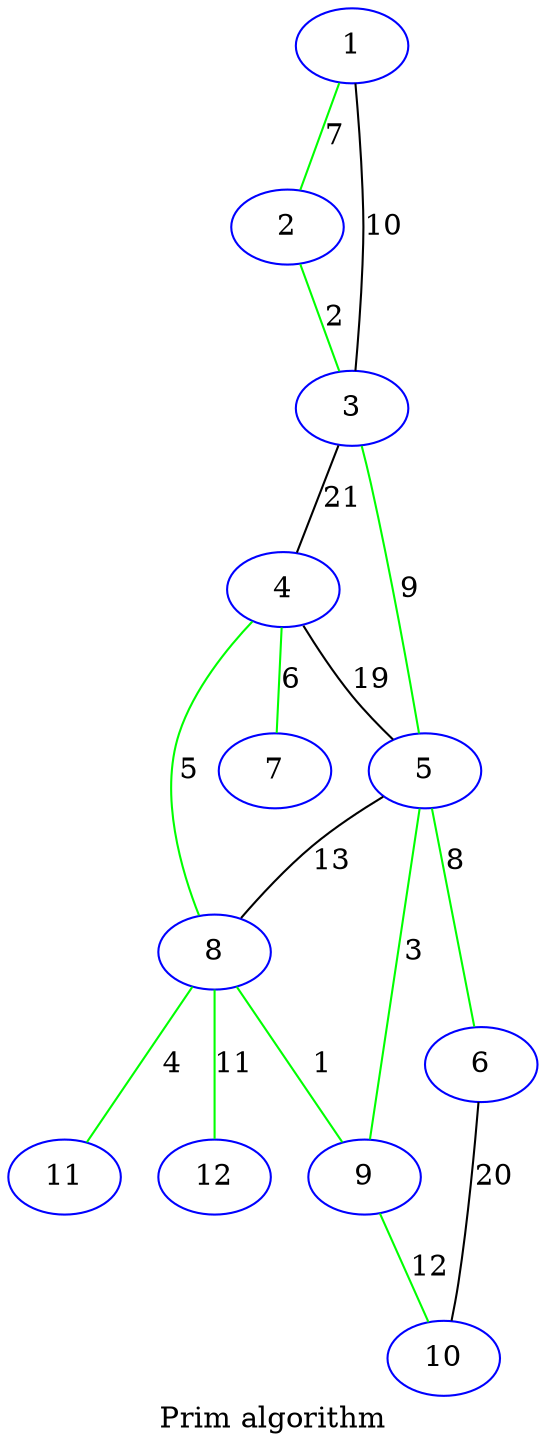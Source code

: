 graph {
label="Prim algorithm"
11 [color=blue]
6 [color=blue]
10 [color=blue]
5 [color=blue]
8 [color=blue]
7 [color=blue]
2 [color=blue]
1 [color=blue]
4 [color=blue]
3 [color=blue]
12 [color=blue]
9 [color=blue]
1--2[label="7",color=green]
1--3[label="10"]
2--3[label="2",color=green]
3--4[label="21"]
3--5[label="9",color=green]
4--5[label="19"]
4--7[label="6",color=green]
4--8[label="5",color=green]
5--6[label="8",color=green]
5--9[label="3",color=green]
5--8[label="13"]
6--10[label="20"]
8--9[label="1",color=green]
8--11[label="4",color=green]
8--12[label="11",color=green]
9--10[label="12",color=green]
}